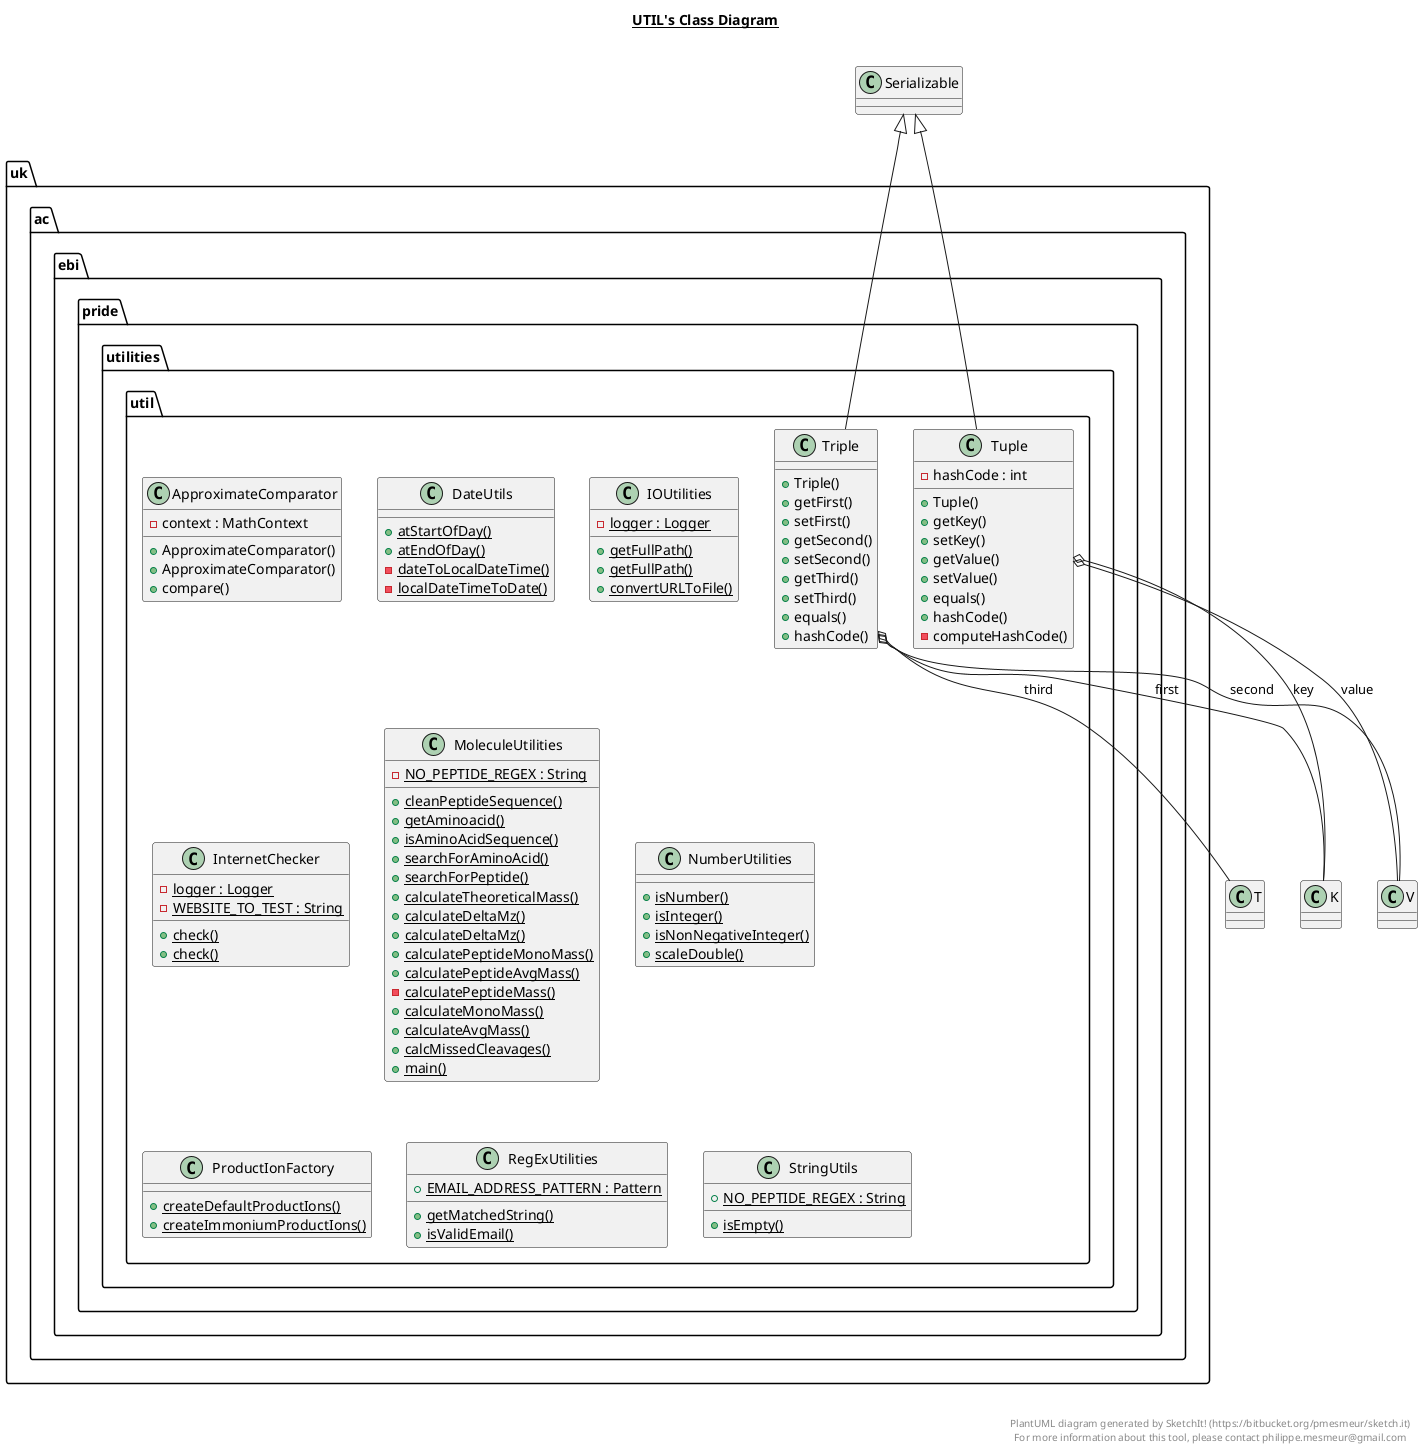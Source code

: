 @startuml

title __UTIL's Class Diagram__\n

  package uk.ac.ebi.pride.utilities.util {
    class ApproximateComparator {
        - context : MathContext
        + ApproximateComparator()
        + ApproximateComparator()
        + compare()
    }
  }
  

  package uk.ac.ebi.pride.utilities.util {
    class DateUtils {
        {static} + atStartOfDay()
        {static} + atEndOfDay()
        {static} - dateToLocalDateTime()
        {static} - localDateTimeToDate()
    }
  }
  

  package uk.ac.ebi.pride.utilities.util {
    class IOUtilities {
        {static} - logger : Logger
        {static} + getFullPath()
        {static} + getFullPath()
        {static} + convertURLToFile()
    }
  }
  

  package uk.ac.ebi.pride.utilities.util {
    class InternetChecker {
        {static} - logger : Logger
        {static} - WEBSITE_TO_TEST : String
        {static} + check()
        {static} + check()
    }
  }
  

  package uk.ac.ebi.pride.utilities.util {
    class MoleculeUtilities {
        {static} - NO_PEPTIDE_REGEX : String
        {static} + cleanPeptideSequence()
        {static} + getAminoacid()
        {static} + isAminoAcidSequence()
        {static} + searchForAminoAcid()
        {static} + searchForPeptide()
        {static} + calculateTheoreticalMass()
        {static} + calculateDeltaMz()
        {static} + calculateDeltaMz()
        {static} + calculatePeptideMonoMass()
        {static} + calculatePeptideAvgMass()
        {static} - calculatePeptideMass()
        {static} + calculateMonoMass()
        {static} + calculateAvgMass()
        {static} + calcMissedCleavages()
        {static} + main()
    }
  }
  

  package uk.ac.ebi.pride.utilities.util {
    class NumberUtilities {
        {static} + isNumber()
        {static} + isInteger()
        {static} + isNonNegativeInteger()
        {static} + scaleDouble()
    }
  }
  

  package uk.ac.ebi.pride.utilities.util {
    class ProductIonFactory {
        {static} + createDefaultProductIons()
        {static} + createImmoniumProductIons()
    }
  }
  

  package uk.ac.ebi.pride.utilities.util {
    class RegExUtilities {
        {static} + EMAIL_ADDRESS_PATTERN : Pattern
        {static} + getMatchedString()
        {static} + isValidEmail()
    }
  }
  

  package uk.ac.ebi.pride.utilities.util {
    class StringUtils {
        {static} + NO_PEPTIDE_REGEX : String
        {static} + isEmpty()
    }
  }
  

  package uk.ac.ebi.pride.utilities.util {
    class Triple {
        + Triple()
        + getFirst()
        + setFirst()
        + getSecond()
        + setSecond()
        + getThird()
        + setThird()
        + equals()
        + hashCode()
    }
  }
  

  package uk.ac.ebi.pride.utilities.util {
    class Tuple {
        - hashCode : int
        + Tuple()
        + getKey()
        + setKey()
        + getValue()
        + setValue()
        + equals()
        + hashCode()
        - computeHashCode()
    }
  }
  

  Triple -up-|> Serializable
  Triple o-- K : first
  Triple o-- V : second
  Triple o-- T : third
  Tuple -up-|> Serializable
  Tuple o-- K : key
  Tuple o-- V : value


right footer


PlantUML diagram generated by SketchIt! (https://bitbucket.org/pmesmeur/sketch.it)
For more information about this tool, please contact philippe.mesmeur@gmail.com
endfooter

@enduml
